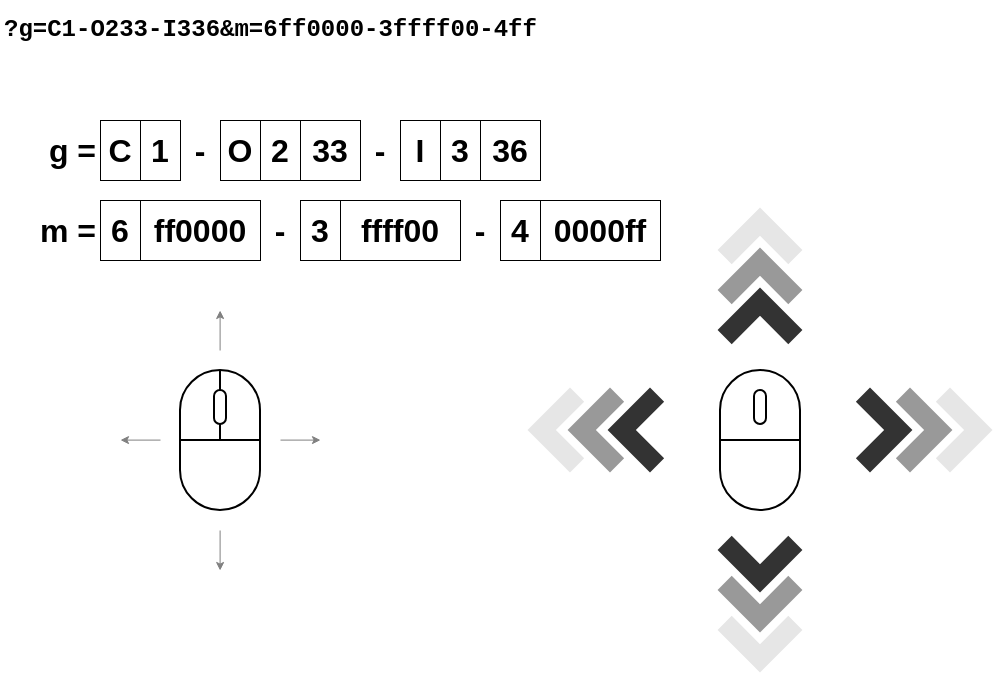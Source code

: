 <mxfile version="21.5.0" type="device">
  <diagram name="Page-1" id="4WF5HXPhoQRd_dmnABzQ">
    <mxGraphModel dx="592" dy="356" grid="1" gridSize="10" guides="1" tooltips="1" connect="1" arrows="1" fold="1" page="1" pageScale="1" pageWidth="583" pageHeight="413" background="none" math="0" shadow="0">
      <root>
        <mxCell id="0" />
        <mxCell id="1" parent="0" />
        <mxCell id="J7DjsNHTybxlWMswNvsN-10" value="" style="rounded=1;whiteSpace=wrap;html=1;arcSize=50;connectable=0;strokeWidth=1;" parent="1" vertex="1">
          <mxGeometry x="160" y="205" width="40" height="70" as="geometry" />
        </mxCell>
        <mxCell id="J7DjsNHTybxlWMswNvsN-12" value="" style="endArrow=none;html=1;rounded=0;strokeWidth=1;" parent="1" edge="1">
          <mxGeometry width="50" height="50" relative="1" as="geometry">
            <mxPoint x="160" y="240" as="sourcePoint" />
            <mxPoint x="200" y="240" as="targetPoint" />
          </mxGeometry>
        </mxCell>
        <mxCell id="J7DjsNHTybxlWMswNvsN-13" value="" style="endArrow=none;html=1;rounded=0;exitX=0.5;exitY=0;exitDx=0;exitDy=0;strokeWidth=1;" parent="1" source="J7DjsNHTybxlWMswNvsN-10" edge="1">
          <mxGeometry width="50" height="50" relative="1" as="geometry">
            <mxPoint x="180" y="232" as="sourcePoint" />
            <mxPoint x="180" y="240" as="targetPoint" />
          </mxGeometry>
        </mxCell>
        <mxCell id="J7DjsNHTybxlWMswNvsN-14" value="" style="rounded=1;whiteSpace=wrap;html=1;arcSize=50;connectable=0;strokeWidth=1;" parent="1" vertex="1">
          <mxGeometry x="177" y="215" width="6" height="17" as="geometry" />
        </mxCell>
        <mxCell id="AuS4_G247xkxnWL5VwZ5-1" value="" style="shape=corner;whiteSpace=wrap;html=1;dx=10;dy=10;fillColor=#999999;strokeColor=none;rotation=45;" parent="1" vertex="1">
          <mxGeometry x="435" y="150" width="30" height="30" as="geometry" />
        </mxCell>
        <mxCell id="AuS4_G247xkxnWL5VwZ5-2" value="" style="shape=corner;whiteSpace=wrap;html=1;dx=10;dy=10;fillColor=#999999;strokeColor=none;rotation=-135;" parent="1" vertex="1">
          <mxGeometry x="435" y="300" width="30" height="30" as="geometry" />
        </mxCell>
        <mxCell id="AuS4_G247xkxnWL5VwZ5-3" value="" style="shape=corner;whiteSpace=wrap;html=1;dx=10;dy=10;fillColor=#999999;strokeColor=none;rotation=135;" parent="1" vertex="1">
          <mxGeometry x="510" y="220" width="30" height="30" as="geometry" />
        </mxCell>
        <mxCell id="AuS4_G247xkxnWL5VwZ5-4" value="" style="shape=corner;whiteSpace=wrap;html=1;dx=10;dy=10;fillColor=#999999;strokeColor=none;rotation=-45;" parent="1" vertex="1">
          <mxGeometry x="360" y="220" width="30" height="30" as="geometry" />
        </mxCell>
        <mxCell id="AuS4_G247xkxnWL5VwZ5-5" value="" style="shape=corner;whiteSpace=wrap;html=1;dx=10;dy=10;fillColor=#E6E6E6;strokeColor=none;rotation=45;" parent="1" vertex="1">
          <mxGeometry x="435" y="130" width="30" height="30" as="geometry" />
        </mxCell>
        <mxCell id="AuS4_G247xkxnWL5VwZ5-6" value="" style="shape=corner;whiteSpace=wrap;html=1;dx=10;dy=10;fillColor=#E6E6E6;strokeColor=none;rotation=135;" parent="1" vertex="1">
          <mxGeometry x="530" y="220" width="30" height="30" as="geometry" />
        </mxCell>
        <mxCell id="AuS4_G247xkxnWL5VwZ5-7" value="" style="shape=corner;whiteSpace=wrap;html=1;dx=10;dy=10;fillColor=#E6E6E6;strokeColor=none;rotation=-135;" parent="1" vertex="1">
          <mxGeometry x="435" y="320" width="30" height="30" as="geometry" />
        </mxCell>
        <mxCell id="AuS4_G247xkxnWL5VwZ5-8" value="" style="shape=corner;whiteSpace=wrap;html=1;dx=10;dy=10;fillColor=#E6E6E6;strokeColor=none;rotation=-45;" parent="1" vertex="1">
          <mxGeometry x="340" y="220" width="30" height="30" as="geometry" />
        </mxCell>
        <mxCell id="AuS4_G247xkxnWL5VwZ5-9" value="" style="rounded=1;whiteSpace=wrap;html=1;arcSize=50;connectable=0;strokeWidth=1;" parent="1" vertex="1">
          <mxGeometry x="430" y="205" width="40" height="70" as="geometry" />
        </mxCell>
        <mxCell id="AuS4_G247xkxnWL5VwZ5-10" value="" style="endArrow=none;html=1;rounded=0;strokeWidth=1;" parent="1" edge="1">
          <mxGeometry width="50" height="50" relative="1" as="geometry">
            <mxPoint x="430" y="240" as="sourcePoint" />
            <mxPoint x="470" y="240" as="targetPoint" />
          </mxGeometry>
        </mxCell>
        <mxCell id="AuS4_G247xkxnWL5VwZ5-11" value="" style="rounded=1;whiteSpace=wrap;html=1;arcSize=50;connectable=0;strokeWidth=1;" parent="1" vertex="1">
          <mxGeometry x="447" y="215" width="6" height="17" as="geometry" />
        </mxCell>
        <mxCell id="AuS4_G247xkxnWL5VwZ5-12" value="" style="shape=corner;whiteSpace=wrap;html=1;dx=10;dy=10;fillColor=#333333;strokeColor=none;rotation=-45;" parent="1" vertex="1">
          <mxGeometry x="380" y="220" width="30" height="30" as="geometry" />
        </mxCell>
        <mxCell id="AuS4_G247xkxnWL5VwZ5-13" value="" style="shape=corner;whiteSpace=wrap;html=1;dx=10;dy=10;fillColor=#333333;strokeColor=none;rotation=135;" parent="1" vertex="1">
          <mxGeometry x="490" y="220" width="30" height="30" as="geometry" />
        </mxCell>
        <mxCell id="AuS4_G247xkxnWL5VwZ5-14" value="" style="shape=corner;whiteSpace=wrap;html=1;dx=10;dy=10;fillColor=#333333;strokeColor=none;rotation=-135;" parent="1" vertex="1">
          <mxGeometry x="435" y="280" width="30" height="30" as="geometry" />
        </mxCell>
        <mxCell id="AuS4_G247xkxnWL5VwZ5-15" value="" style="shape=corner;whiteSpace=wrap;html=1;dx=10;dy=10;fillColor=#333333;strokeColor=none;rotation=45;" parent="1" vertex="1">
          <mxGeometry x="435" y="170" width="30" height="30" as="geometry" />
        </mxCell>
        <mxCell id="AuS4_G247xkxnWL5VwZ5-16" value="" style="endArrow=classic;html=1;rounded=0;strokeColor=#808080;strokeWidth=0.5;endSize=3;startSize=3;" parent="1" edge="1">
          <mxGeometry width="50" height="50" relative="1" as="geometry">
            <mxPoint x="179.8" y="195" as="sourcePoint" />
            <mxPoint x="179.8" y="175" as="targetPoint" />
          </mxGeometry>
        </mxCell>
        <mxCell id="AuS4_G247xkxnWL5VwZ5-17" value="" style="endArrow=classic;html=1;rounded=0;strokeColor=#808080;strokeWidth=0.5;endSize=3;startSize=3;" parent="1" edge="1">
          <mxGeometry width="50" height="50" relative="1" as="geometry">
            <mxPoint x="179.8" y="285" as="sourcePoint" />
            <mxPoint x="179.8" y="305" as="targetPoint" />
          </mxGeometry>
        </mxCell>
        <mxCell id="AuS4_G247xkxnWL5VwZ5-18" value="" style="endArrow=classic;html=1;rounded=0;strokeColor=#808080;strokeWidth=0.5;endSize=3;startSize=3;" parent="1" edge="1">
          <mxGeometry width="50" height="50" relative="1" as="geometry">
            <mxPoint x="210" y="239.8" as="sourcePoint" />
            <mxPoint x="230" y="239.8" as="targetPoint" />
          </mxGeometry>
        </mxCell>
        <mxCell id="AuS4_G247xkxnWL5VwZ5-19" value="" style="endArrow=classic;html=1;rounded=0;strokeColor=#808080;strokeWidth=0.5;endSize=3;startSize=3;" parent="1" edge="1">
          <mxGeometry width="50" height="50" relative="1" as="geometry">
            <mxPoint x="150" y="239.8" as="sourcePoint" />
            <mxPoint x="130" y="239.8" as="targetPoint" />
          </mxGeometry>
        </mxCell>
        <mxCell id="mjfT7CpRyqXp3OrYgjbx-1" value="?g=C1-O233-I336&amp;amp;m=6ff0000-3ffff00-4ff" style="text;html=1;strokeColor=none;fillColor=none;align=left;verticalAlign=middle;whiteSpace=wrap;rounded=0;fontFamily=Courier New;fontStyle=1" vertex="1" parent="1">
          <mxGeometry x="70" y="20" width="300" height="30" as="geometry" />
        </mxCell>
        <mxCell id="mjfT7CpRyqXp3OrYgjbx-4" value="C" style="rounded=0;whiteSpace=wrap;html=1;fontStyle=1;fontSize=16;strokeWidth=0.5;fillColor=none;" vertex="1" parent="1">
          <mxGeometry x="120" y="80" width="20" height="30" as="geometry" />
        </mxCell>
        <mxCell id="mjfT7CpRyqXp3OrYgjbx-5" value="1" style="rounded=0;whiteSpace=wrap;html=1;fontStyle=1;fontSize=16;strokeWidth=0.5;fillColor=none;" vertex="1" parent="1">
          <mxGeometry x="140" y="80" width="20" height="30" as="geometry" />
        </mxCell>
        <mxCell id="mjfT7CpRyqXp3OrYgjbx-6" value="-" style="rounded=0;whiteSpace=wrap;html=1;fontStyle=1;fontSize=16;strokeWidth=0.5;strokeColor=none;fillColor=none;" vertex="1" parent="1">
          <mxGeometry x="160" y="80" width="20" height="30" as="geometry" />
        </mxCell>
        <mxCell id="mjfT7CpRyqXp3OrYgjbx-7" value="O" style="rounded=0;whiteSpace=wrap;html=1;fontStyle=1;fontSize=16;strokeWidth=0.5;fillColor=none;" vertex="1" parent="1">
          <mxGeometry x="180" y="80" width="20" height="30" as="geometry" />
        </mxCell>
        <mxCell id="mjfT7CpRyqXp3OrYgjbx-8" value="2" style="rounded=0;whiteSpace=wrap;html=1;fontStyle=1;fontSize=16;strokeWidth=0.5;fillColor=none;" vertex="1" parent="1">
          <mxGeometry x="200" y="80" width="20" height="30" as="geometry" />
        </mxCell>
        <mxCell id="mjfT7CpRyqXp3OrYgjbx-9" value="33" style="rounded=0;whiteSpace=wrap;html=1;fontStyle=1;fontSize=16;strokeWidth=0.5;fillColor=none;" vertex="1" parent="1">
          <mxGeometry x="220" y="80" width="30" height="30" as="geometry" />
        </mxCell>
        <mxCell id="mjfT7CpRyqXp3OrYgjbx-10" value="-" style="rounded=0;whiteSpace=wrap;html=1;fontStyle=1;fontSize=16;strokeWidth=0.5;strokeColor=none;fillColor=none;" vertex="1" parent="1">
          <mxGeometry x="250" y="80" width="20" height="30" as="geometry" />
        </mxCell>
        <mxCell id="mjfT7CpRyqXp3OrYgjbx-11" value="I" style="rounded=0;whiteSpace=wrap;html=1;fontStyle=1;fontSize=16;strokeWidth=0.5;fillColor=none;" vertex="1" parent="1">
          <mxGeometry x="270" y="80" width="20" height="30" as="geometry" />
        </mxCell>
        <mxCell id="mjfT7CpRyqXp3OrYgjbx-12" value="3" style="rounded=0;whiteSpace=wrap;html=1;fontStyle=1;fontSize=16;strokeWidth=0.5;fillColor=none;" vertex="1" parent="1">
          <mxGeometry x="290" y="80" width="20" height="30" as="geometry" />
        </mxCell>
        <mxCell id="mjfT7CpRyqXp3OrYgjbx-13" value="36" style="rounded=0;whiteSpace=wrap;html=1;fontStyle=1;fontSize=16;strokeWidth=0.5;fillColor=none;" vertex="1" parent="1">
          <mxGeometry x="310" y="80" width="30" height="30" as="geometry" />
        </mxCell>
        <mxCell id="mjfT7CpRyqXp3OrYgjbx-14" value="g =" style="rounded=0;whiteSpace=wrap;html=1;fontStyle=1;fontSize=16;strokeWidth=0.5;fillColor=none;strokeColor=none;align=right;" vertex="1" parent="1">
          <mxGeometry x="80" y="80" width="40" height="30" as="geometry" />
        </mxCell>
        <mxCell id="mjfT7CpRyqXp3OrYgjbx-15" value="m =" style="rounded=0;whiteSpace=wrap;html=1;fontStyle=1;fontSize=16;strokeWidth=0.5;fillColor=none;strokeColor=none;align=right;" vertex="1" parent="1">
          <mxGeometry x="80" y="120" width="40" height="30" as="geometry" />
        </mxCell>
        <mxCell id="mjfT7CpRyqXp3OrYgjbx-16" value="6" style="rounded=0;whiteSpace=wrap;html=1;fontStyle=1;fontSize=16;strokeWidth=0.5;fillColor=none;" vertex="1" parent="1">
          <mxGeometry x="120" y="120" width="20" height="30" as="geometry" />
        </mxCell>
        <mxCell id="mjfT7CpRyqXp3OrYgjbx-17" value="ff0000" style="rounded=0;whiteSpace=wrap;html=1;fontStyle=1;fontSize=16;strokeWidth=0.5;fillColor=none;" vertex="1" parent="1">
          <mxGeometry x="140" y="120" width="60" height="30" as="geometry" />
        </mxCell>
        <mxCell id="mjfT7CpRyqXp3OrYgjbx-18" value="-" style="rounded=0;whiteSpace=wrap;html=1;fontStyle=1;fontSize=16;strokeWidth=0.5;strokeColor=none;fillColor=none;" vertex="1" parent="1">
          <mxGeometry x="200" y="120" width="20" height="30" as="geometry" />
        </mxCell>
        <mxCell id="mjfT7CpRyqXp3OrYgjbx-19" value="3" style="rounded=0;whiteSpace=wrap;html=1;fontStyle=1;fontSize=16;strokeWidth=0.5;fillColor=none;" vertex="1" parent="1">
          <mxGeometry x="220" y="120" width="20" height="30" as="geometry" />
        </mxCell>
        <mxCell id="mjfT7CpRyqXp3OrYgjbx-20" value="ffff00" style="rounded=0;whiteSpace=wrap;html=1;fontStyle=1;fontSize=16;strokeWidth=0.5;fillColor=none;" vertex="1" parent="1">
          <mxGeometry x="240" y="120" width="60" height="30" as="geometry" />
        </mxCell>
        <mxCell id="mjfT7CpRyqXp3OrYgjbx-21" value="-" style="rounded=0;whiteSpace=wrap;html=1;fontStyle=1;fontSize=16;strokeWidth=0.5;strokeColor=none;fillColor=none;" vertex="1" parent="1">
          <mxGeometry x="300" y="120" width="20" height="30" as="geometry" />
        </mxCell>
        <mxCell id="mjfT7CpRyqXp3OrYgjbx-22" value="4" style="rounded=0;whiteSpace=wrap;html=1;fontStyle=1;fontSize=16;strokeWidth=0.5;fillColor=none;" vertex="1" parent="1">
          <mxGeometry x="320" y="120" width="20" height="30" as="geometry" />
        </mxCell>
        <mxCell id="mjfT7CpRyqXp3OrYgjbx-23" value="0000ff" style="rounded=0;whiteSpace=wrap;html=1;fontStyle=1;fontSize=16;strokeWidth=0.5;fillColor=none;" vertex="1" parent="1">
          <mxGeometry x="340" y="120" width="60" height="30" as="geometry" />
        </mxCell>
      </root>
    </mxGraphModel>
  </diagram>
</mxfile>
